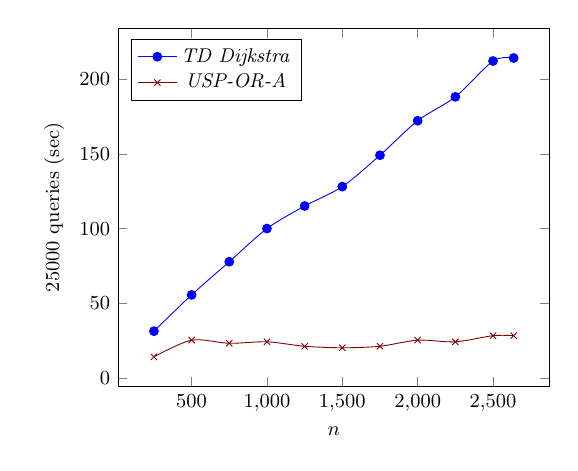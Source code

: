 \tikzstyle{textstyle}=[font=\fontsize{9}{9}\selectfont]
\begin{tikzpicture}[textstyle, scale=0.8]
    \begin{axis}[
        xlabel={$n$},
        ylabel={$25000$ queries (sec)},
		legend pos=north west
        ]
        
    \addplot[smooth,mark=*,color=blue] plot coordinates {
		(250,31.3)
		(500,55.6)
		(750,77.8)
		(1000,100.0)
		(1250,115.1)
		(1500,128.1)
		(1750,149.1)
		(2000,172.2)
		(2250,188.2)
		(2500,212.2)
		(2637,214.2)
    };
    \addlegendentry{\textit{TD Dijkstra}}
    
    \addplot[smooth,mark=x,color=black!50!red] plot coordinates {
		(250,14.1)
		(500,25.3)
		(750,23.2)
		(1000,24.2)
		(1250,21.2)
		(1500,20.2)
		(1750,21.2)
		(2000,25.3)
		(2250,24.2)
		(2500,28.3)
		(2637,28.3)
    };
    \addlegendentry{\textit{USP-OR-A}}
    
    \end{axis}
\end{tikzpicture}
